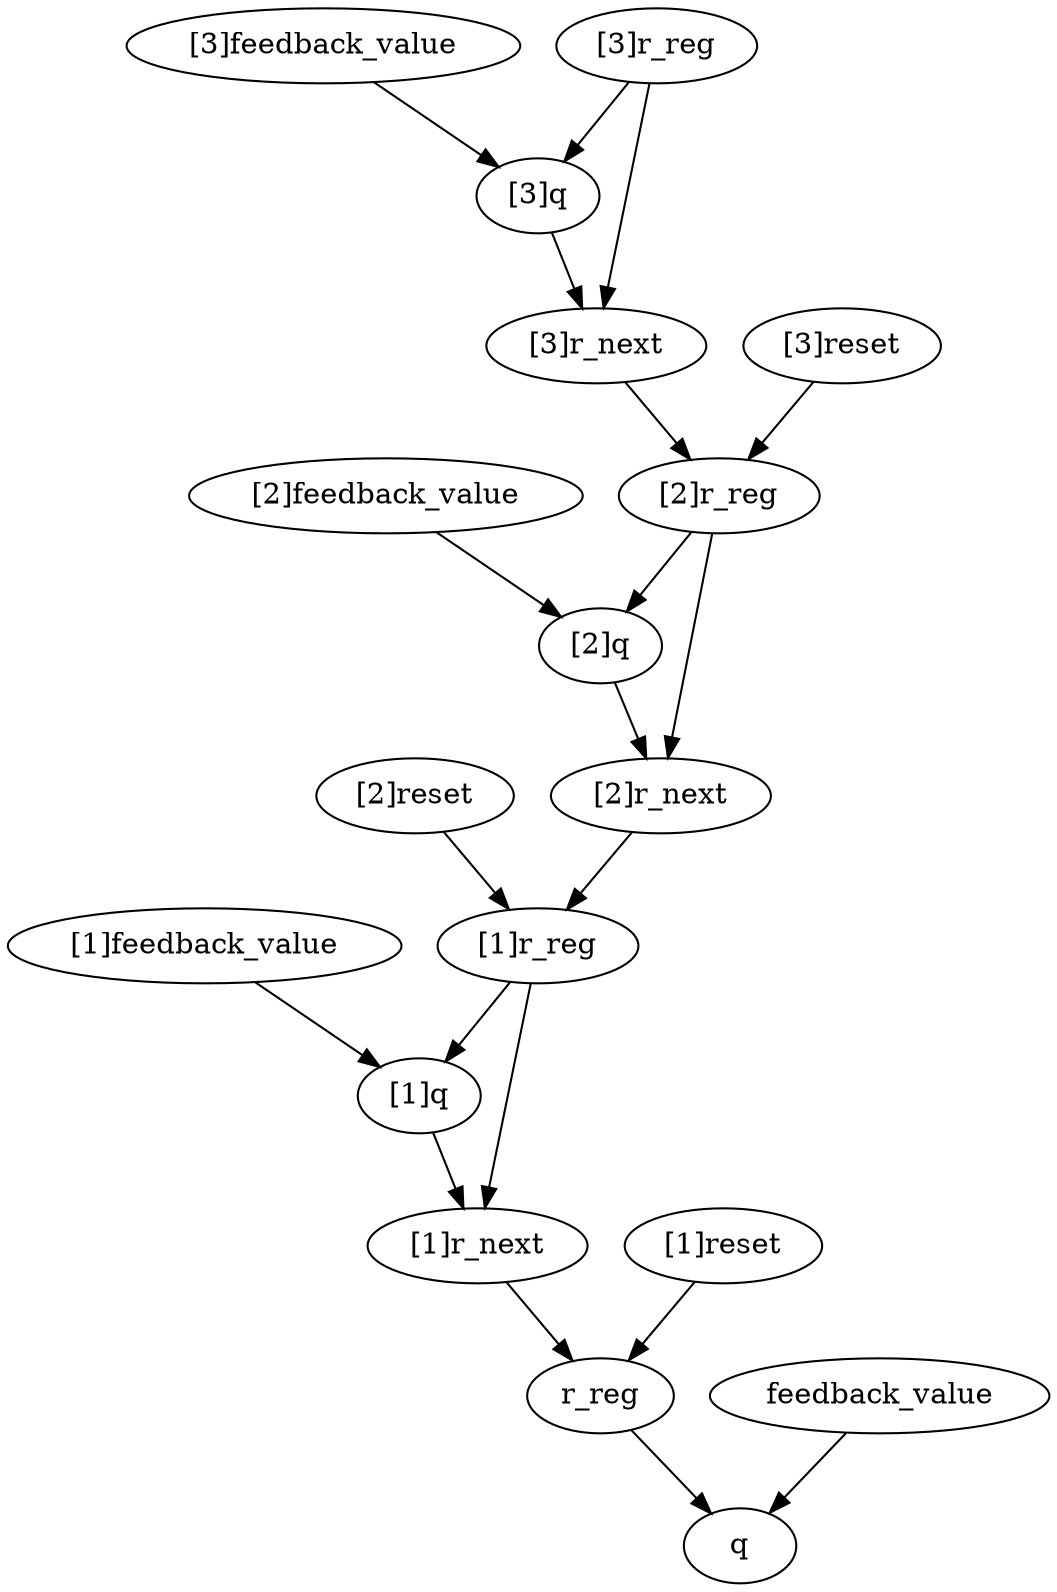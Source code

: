 strict digraph "" {
	"[2]reset"	[complexity=13,
		importance=2.73076934814,
		rank=0.210059180627];
	"[1]r_reg"	[complexity=12,
		importance=1.31538467407,
		rank=0.109615389506];
	"[2]reset" -> "[1]r_reg";
	"[1]q"	[complexity=9,
		importance=1.02307739258,
		rank=0.113675265842];
	"[1]r_next"	[complexity=5,
		importance=0.8,
		rank=0.16];
	"[1]q" -> "[1]r_next";
	"[1]feedback_value"	[complexity=12,
		importance=1.12307739258,
		rank=0.0935897827148];
	"[1]feedback_value" -> "[1]q";
	"[3]q"	[complexity=27,
		importance=2.62307739258,
		rank=0.0971510145399];
	"[3]r_next"	[complexity=23,
		importance=2.4,
		rank=0.104347826087];
	"[3]q" -> "[3]r_next";
	"[1]r_reg" -> "[1]q";
	"[1]r_reg" -> "[1]r_next";
	"[3]feedback_value"	[complexity=30,
		importance=2.72307739258,
		rank=0.0907692464193];
	"[3]feedback_value" -> "[3]q";
	"[2]q"	[complexity=18,
		importance=1.82307739258,
		rank=0.101282077365];
	"[2]r_next"	[complexity=14,
		importance=1.6,
		rank=0.114285714286];
	"[2]q" -> "[2]r_next";
	"[2]r_reg"	[complexity=21,
		importance=2.11538467407,
		rank=0.100732603527];
	"[3]r_next" -> "[2]r_reg";
	feedback_value	[complexity=3,
		importance=0.323077392578,
		rank=0.107692464193];
	q	[complexity=0,
		importance=0.223077392578,
		rank=0.0];
	feedback_value -> q;
	"[2]feedback_value"	[complexity=21,
		importance=1.92307739258,
		rank=0.0915751139323];
	"[2]feedback_value" -> "[2]q";
	"[3]r_reg"	[complexity=30,
		importance=2.91538467407,
		rank=0.0971794891357];
	"[3]r_reg" -> "[3]q";
	"[3]r_reg" -> "[3]r_next";
	r_reg	[complexity=3,
		importance=0.515384674072,
		rank=0.171794891357];
	"[1]r_next" -> r_reg;
	"[2]r_next" -> "[1]r_reg";
	"[2]r_reg" -> "[2]q";
	"[2]r_reg" -> "[2]r_next";
	r_reg -> q;
	"[1]reset"	[complexity=4,
		importance=1.13076934814,
		rank=0.282692337036];
	"[1]reset" -> r_reg;
	"[3]reset"	[complexity=22,
		importance=4.33076934814,
		rank=0.196853152188];
	"[3]reset" -> "[2]r_reg";
}
